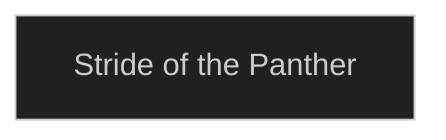 ---
config:
  theme: dark
---
flowchart TD

    strides_of_the_panther[Stride of the Panther]
    click strides_of_the_panther callback "
        Stride of the Panther<br>
        <br>
        Cost: 4 motes<br>
        Duration: One scene<br>
        Type: Simple<br>
        Minimum Athletics: 3<br>
        Minimum Essence: 2<br>
        Prerequisite: None<br>
        <br>
        The Lunar's legs shift into the likeness of the legs of a
        giant cat, and his whole body twists slightly, becoming
        lower and more streamlined. For the remainder of the
        scene, the character can move at twice his normal movement
        rate and leap three times his normal jumping distance.
        "